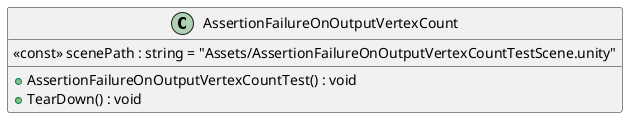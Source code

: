 @startuml
class AssertionFailureOnOutputVertexCount {
    <<const>> scenePath : string = "Assets/AssertionFailureOnOutputVertexCountTestScene.unity"
    + AssertionFailureOnOutputVertexCountTest() : void
    + TearDown() : void
}
@enduml
